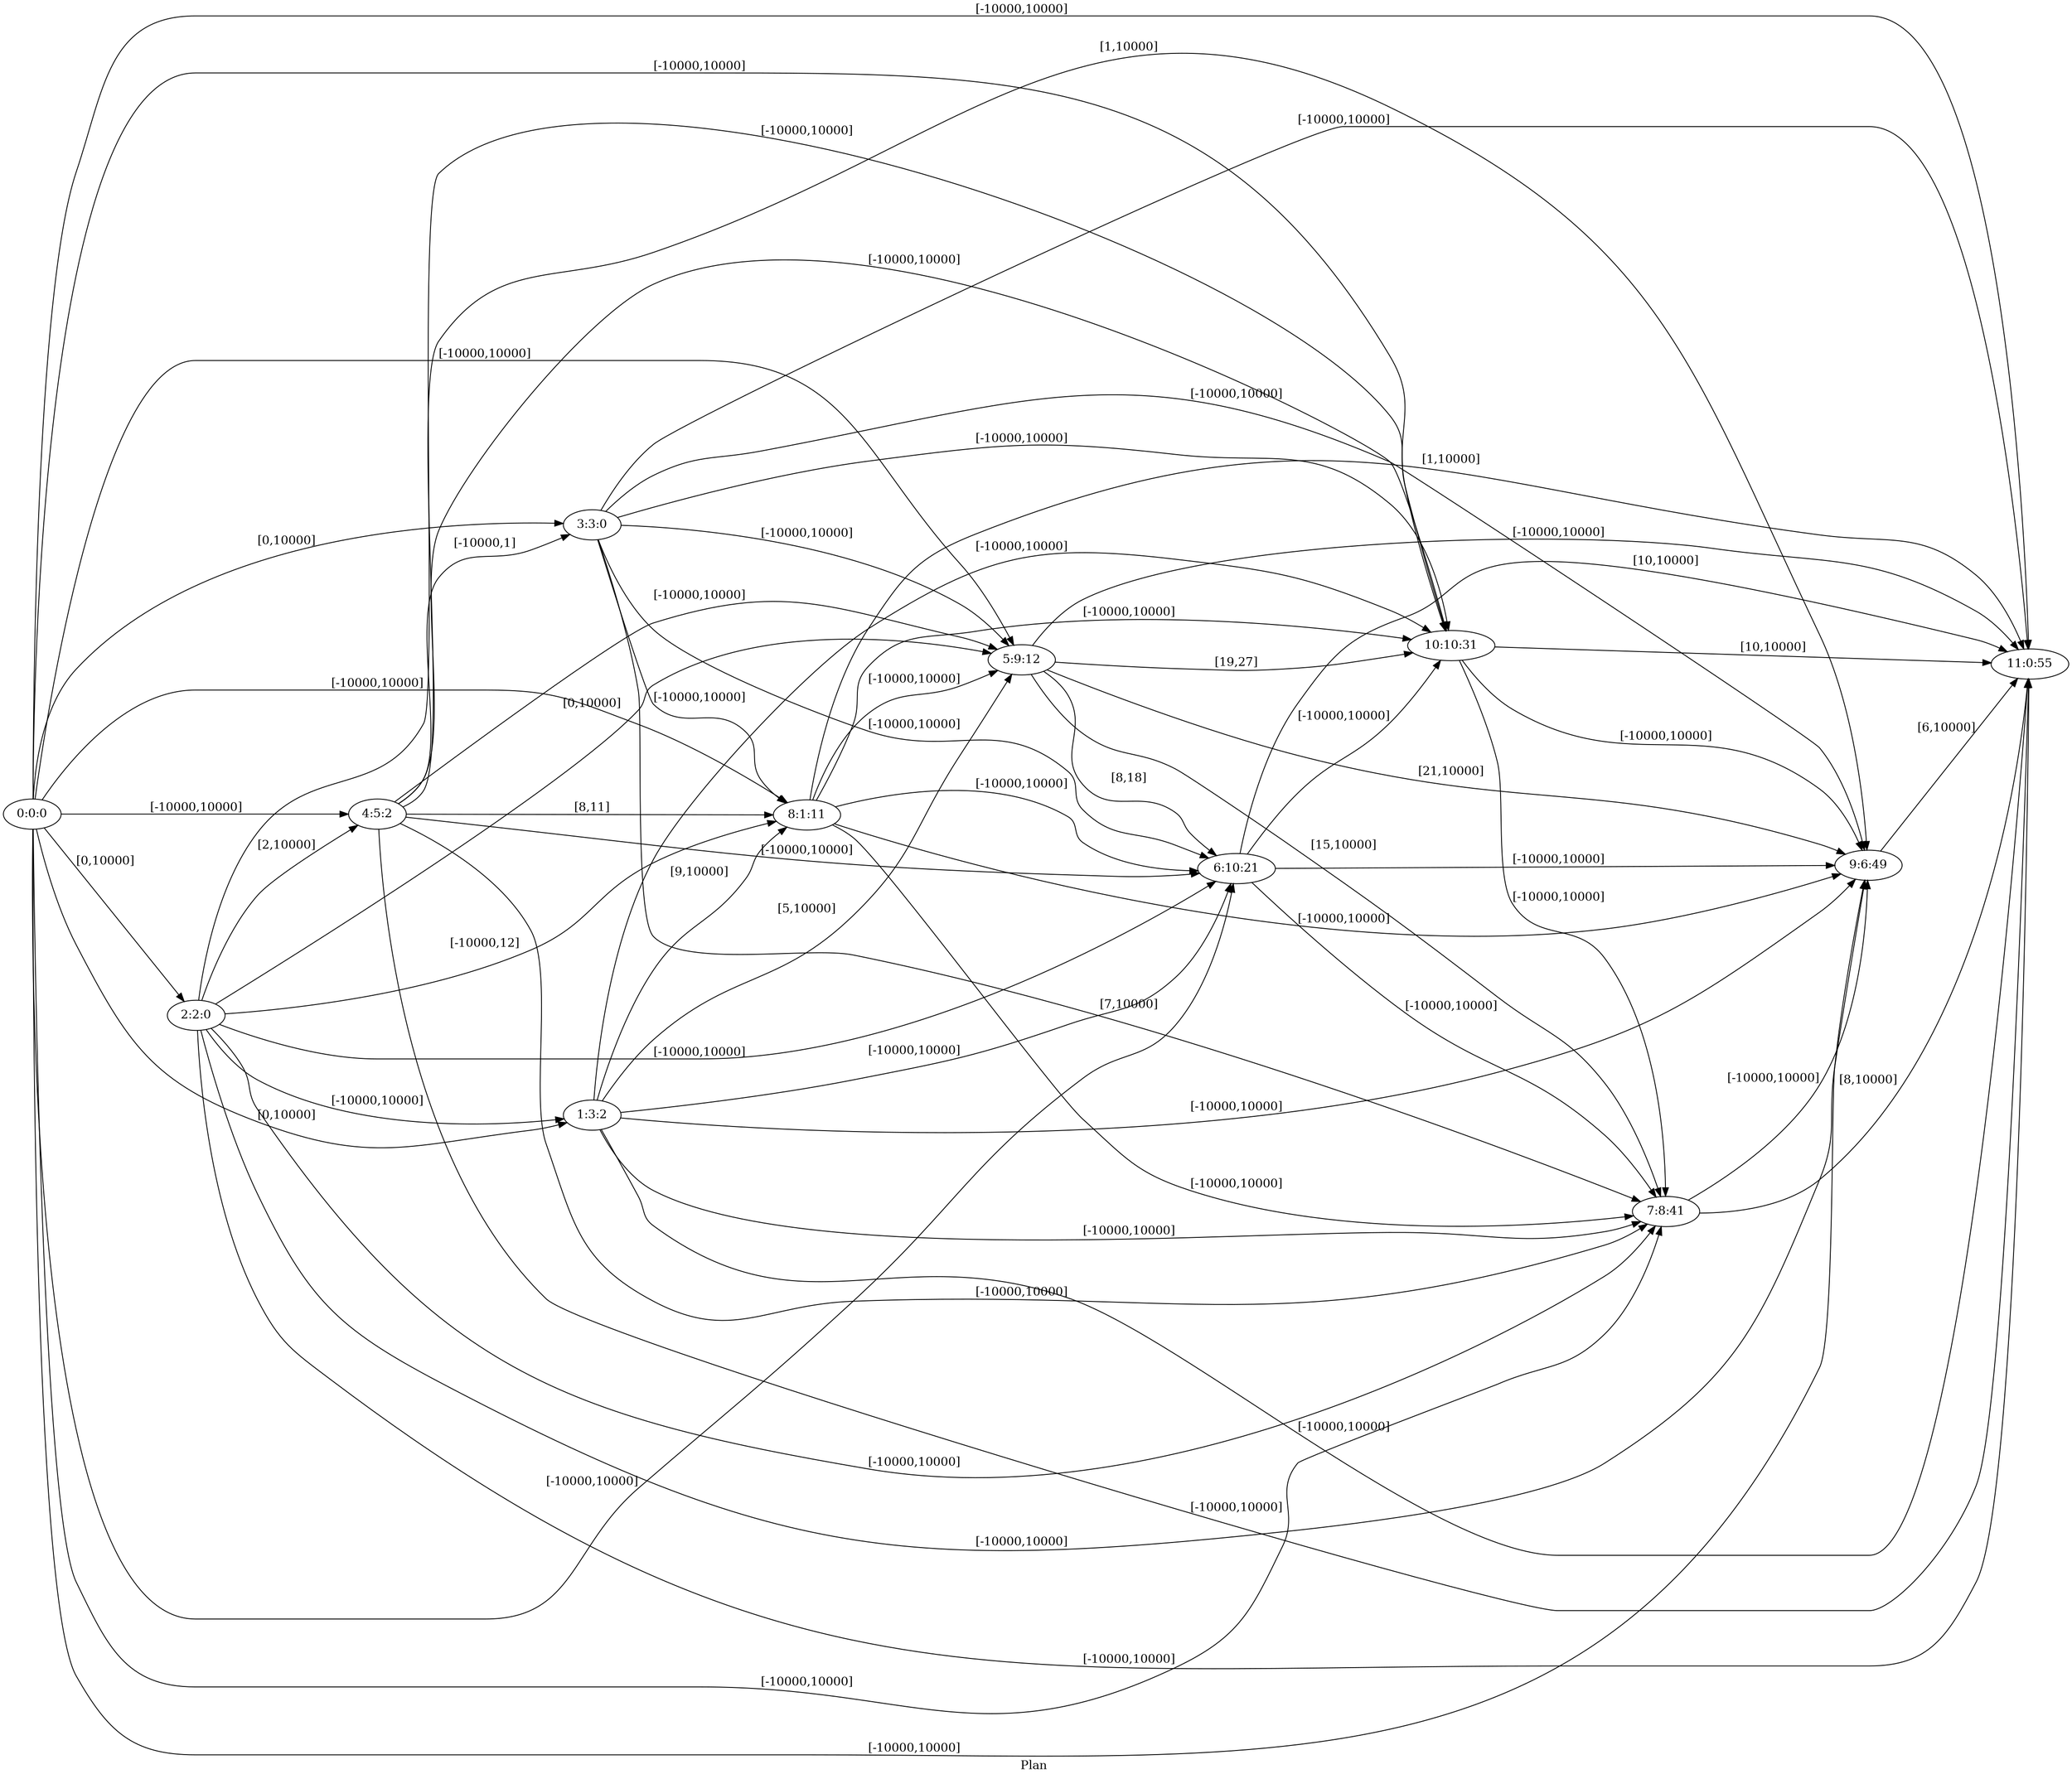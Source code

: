 digraph G {
 rankdir = LR;
 nodesep = .45; 
 size = 30;
label="Plan ";
 fldt = 0.616675;
"0:0:0"->"1:3:2"[ label = "[0,10000]"];
"0:0:0"->"2:2:0"[ label = "[0,10000]"];
"0:0:0"->"3:3:0"[ label = "[0,10000]"];
"0:0:0"->"4:5:2"[ label = "[-10000,10000]"];
"0:0:0"->"5:9:12"[ label = "[-10000,10000]"];
"0:0:0"->"6:10:21"[ label = "[-10000,10000]"];
"0:0:0"->"7:8:41"[ label = "[-10000,10000]"];
"0:0:0"->"8:1:11"[ label = "[-10000,10000]"];
"0:0:0"->"9:6:49"[ label = "[-10000,10000]"];
"0:0:0"->"10:10:31"[ label = "[-10000,10000]"];
"0:0:0"->"11:0:55"[ label = "[-10000,10000]"];
"1:3:2"->"5:9:12"[ label = "[5,10000]"];
"1:3:2"->"6:10:21"[ label = "[-10000,10000]"];
"1:3:2"->"7:8:41"[ label = "[-10000,10000]"];
"1:3:2"->"8:1:11"[ label = "[9,10000]"];
"1:3:2"->"9:6:49"[ label = "[-10000,10000]"];
"1:3:2"->"10:10:31"[ label = "[-10000,10000]"];
"1:3:2"->"11:0:55"[ label = "[-10000,10000]"];
"2:2:0"->"1:3:2"[ label = "[-10000,10000]"];
"2:2:0"->"4:5:2"[ label = "[2,10000]"];
"2:2:0"->"5:9:12"[ label = "[0,10000]"];
"2:2:0"->"6:10:21"[ label = "[-10000,10000]"];
"2:2:0"->"7:8:41"[ label = "[-10000,10000]"];
"2:2:0"->"8:1:11"[ label = "[-10000,12]"];
"2:2:0"->"9:6:49"[ label = "[-10000,10000]"];
"2:2:0"->"10:10:31"[ label = "[-10000,10000]"];
"2:2:0"->"11:0:55"[ label = "[-10000,10000]"];
"3:3:0"->"5:9:12"[ label = "[-10000,10000]"];
"3:3:0"->"6:10:21"[ label = "[-10000,10000]"];
"3:3:0"->"7:8:41"[ label = "[7,10000]"];
"3:3:0"->"8:1:11"[ label = "[-10000,10000]"];
"3:3:0"->"9:6:49"[ label = "[-10000,10000]"];
"3:3:0"->"10:10:31"[ label = "[-10000,10000]"];
"3:3:0"->"11:0:55"[ label = "[-10000,10000]"];
"4:5:2"->"3:3:0"[ label = "[-10000,1]"];
"4:5:2"->"5:9:12"[ label = "[-10000,10000]"];
"4:5:2"->"6:10:21"[ label = "[-10000,10000]"];
"4:5:2"->"7:8:41"[ label = "[-10000,10000]"];
"4:5:2"->"8:1:11"[ label = "[8,11]"];
"4:5:2"->"9:6:49"[ label = "[1,10000]"];
"4:5:2"->"10:10:31"[ label = "[-10000,10000]"];
"4:5:2"->"11:0:55"[ label = "[-10000,10000]"];
"5:9:12"->"6:10:21"[ label = "[8,18]"];
"5:9:12"->"7:8:41"[ label = "[15,10000]"];
"5:9:12"->"9:6:49"[ label = "[21,10000]"];
"5:9:12"->"10:10:31"[ label = "[19,27]"];
"5:9:12"->"11:0:55"[ label = "[-10000,10000]"];
"6:10:21"->"7:8:41"[ label = "[-10000,10000]"];
"6:10:21"->"9:6:49"[ label = "[-10000,10000]"];
"6:10:21"->"10:10:31"[ label = "[-10000,10000]"];
"6:10:21"->"11:0:55"[ label = "[10,10000]"];
"7:8:41"->"9:6:49"[ label = "[-10000,10000]"];
"7:8:41"->"11:0:55"[ label = "[8,10000]"];
"8:1:11"->"5:9:12"[ label = "[-10000,10000]"];
"8:1:11"->"6:10:21"[ label = "[-10000,10000]"];
"8:1:11"->"7:8:41"[ label = "[-10000,10000]"];
"8:1:11"->"9:6:49"[ label = "[-10000,10000]"];
"8:1:11"->"10:10:31"[ label = "[-10000,10000]"];
"8:1:11"->"11:0:55"[ label = "[1,10000]"];
"9:6:49"->"11:0:55"[ label = "[6,10000]"];
"10:10:31"->"7:8:41"[ label = "[-10000,10000]"];
"10:10:31"->"9:6:49"[ label = "[-10000,10000]"];
"10:10:31"->"11:0:55"[ label = "[10,10000]"];
}

